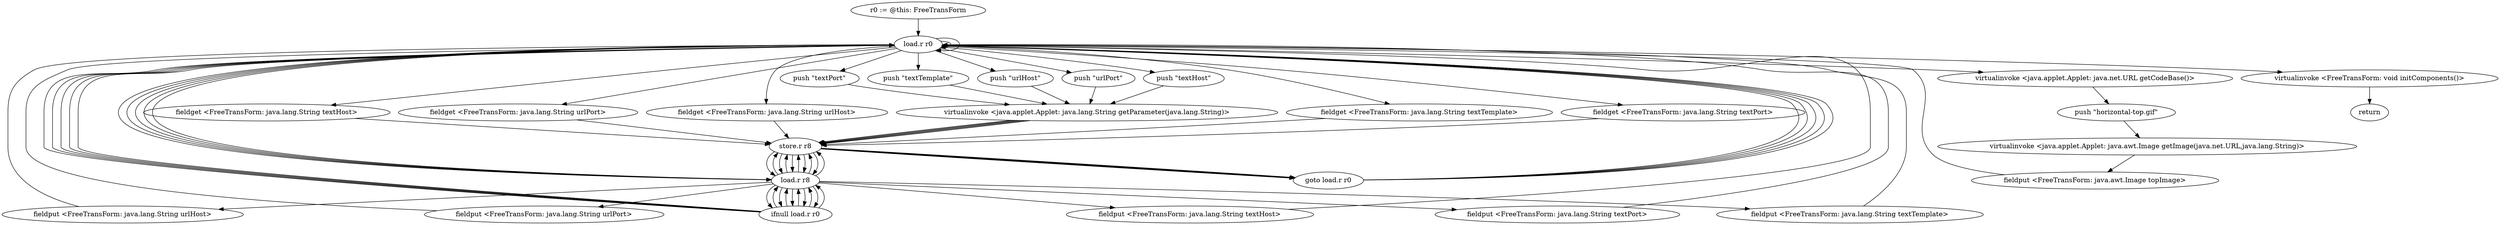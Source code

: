 digraph "" {
    "r0 := @this: FreeTransForm"
    "load.r r0"
    "r0 := @this: FreeTransForm"->"load.r r0";
    "push \"urlHost\""
    "load.r r0"->"push \"urlHost\"";
    "virtualinvoke <java.applet.Applet: java.lang.String getParameter(java.lang.String)>"
    "push \"urlHost\""->"virtualinvoke <java.applet.Applet: java.lang.String getParameter(java.lang.String)>";
    "store.r r8"
    "virtualinvoke <java.applet.Applet: java.lang.String getParameter(java.lang.String)>"->"store.r r8";
    "load.r r8"
    "store.r r8"->"load.r r8";
    "ifnull load.r r0"
    "load.r r8"->"ifnull load.r r0";
    "ifnull load.r r0"->"load.r r8";
    "load.r r8"->"store.r r8";
    "goto load.r r0"
    "store.r r8"->"goto load.r r0";
    "goto load.r r0"->"load.r r0";
    "load.r r0"->"load.r r8";
    "fieldput <FreeTransForm: java.lang.String urlHost>"
    "load.r r8"->"fieldput <FreeTransForm: java.lang.String urlHost>";
    "fieldput <FreeTransForm: java.lang.String urlHost>"->"load.r r0";
    "push \"urlPort\""
    "load.r r0"->"push \"urlPort\"";
    "push \"urlPort\""->"virtualinvoke <java.applet.Applet: java.lang.String getParameter(java.lang.String)>";
    "virtualinvoke <java.applet.Applet: java.lang.String getParameter(java.lang.String)>"->"store.r r8";
    "store.r r8"->"load.r r8";
    "load.r r8"->"ifnull load.r r0";
    "ifnull load.r r0"->"load.r r8";
    "load.r r8"->"store.r r8";
    "store.r r8"->"goto load.r r0";
    "goto load.r r0"->"load.r r0";
    "load.r r0"->"load.r r8";
    "fieldput <FreeTransForm: java.lang.String urlPort>"
    "load.r r8"->"fieldput <FreeTransForm: java.lang.String urlPort>";
    "fieldput <FreeTransForm: java.lang.String urlPort>"->"load.r r0";
    "push \"textHost\""
    "load.r r0"->"push \"textHost\"";
    "push \"textHost\""->"virtualinvoke <java.applet.Applet: java.lang.String getParameter(java.lang.String)>";
    "virtualinvoke <java.applet.Applet: java.lang.String getParameter(java.lang.String)>"->"store.r r8";
    "store.r r8"->"load.r r8";
    "load.r r8"->"ifnull load.r r0";
    "ifnull load.r r0"->"load.r r8";
    "load.r r8"->"store.r r8";
    "store.r r8"->"goto load.r r0";
    "goto load.r r0"->"load.r r0";
    "load.r r0"->"load.r r8";
    "fieldput <FreeTransForm: java.lang.String textHost>"
    "load.r r8"->"fieldput <FreeTransForm: java.lang.String textHost>";
    "fieldput <FreeTransForm: java.lang.String textHost>"->"load.r r0";
    "push \"textPort\""
    "load.r r0"->"push \"textPort\"";
    "push \"textPort\""->"virtualinvoke <java.applet.Applet: java.lang.String getParameter(java.lang.String)>";
    "virtualinvoke <java.applet.Applet: java.lang.String getParameter(java.lang.String)>"->"store.r r8";
    "store.r r8"->"load.r r8";
    "load.r r8"->"ifnull load.r r0";
    "ifnull load.r r0"->"load.r r8";
    "load.r r8"->"store.r r8";
    "store.r r8"->"goto load.r r0";
    "goto load.r r0"->"load.r r0";
    "load.r r0"->"load.r r8";
    "fieldput <FreeTransForm: java.lang.String textPort>"
    "load.r r8"->"fieldput <FreeTransForm: java.lang.String textPort>";
    "fieldput <FreeTransForm: java.lang.String textPort>"->"load.r r0";
    "push \"textTemplate\""
    "load.r r0"->"push \"textTemplate\"";
    "push \"textTemplate\""->"virtualinvoke <java.applet.Applet: java.lang.String getParameter(java.lang.String)>";
    "virtualinvoke <java.applet.Applet: java.lang.String getParameter(java.lang.String)>"->"store.r r8";
    "store.r r8"->"load.r r8";
    "load.r r8"->"ifnull load.r r0";
    "ifnull load.r r0"->"load.r r8";
    "load.r r8"->"store.r r8";
    "store.r r8"->"goto load.r r0";
    "goto load.r r0"->"load.r r0";
    "load.r r0"->"load.r r8";
    "fieldput <FreeTransForm: java.lang.String textTemplate>"
    "load.r r8"->"fieldput <FreeTransForm: java.lang.String textTemplate>";
    "fieldput <FreeTransForm: java.lang.String textTemplate>"->"load.r r0";
    "load.r r0"->"load.r r0";
    "load.r r0"->"load.r r0";
    "virtualinvoke <java.applet.Applet: java.net.URL getCodeBase()>"
    "load.r r0"->"virtualinvoke <java.applet.Applet: java.net.URL getCodeBase()>";
    "push \"horizontal-top.gif\""
    "virtualinvoke <java.applet.Applet: java.net.URL getCodeBase()>"->"push \"horizontal-top.gif\"";
    "virtualinvoke <java.applet.Applet: java.awt.Image getImage(java.net.URL,java.lang.String)>"
    "push \"horizontal-top.gif\""->"virtualinvoke <java.applet.Applet: java.awt.Image getImage(java.net.URL,java.lang.String)>";
    "fieldput <FreeTransForm: java.awt.Image topImage>"
    "virtualinvoke <java.applet.Applet: java.awt.Image getImage(java.net.URL,java.lang.String)>"->"fieldput <FreeTransForm: java.awt.Image topImage>";
    "fieldput <FreeTransForm: java.awt.Image topImage>"->"load.r r0";
    "virtualinvoke <FreeTransForm: void initComponents()>"
    "load.r r0"->"virtualinvoke <FreeTransForm: void initComponents()>";
    "return"
    "virtualinvoke <FreeTransForm: void initComponents()>"->"return";
    "ifnull load.r r0"->"load.r r0";
    "fieldget <FreeTransForm: java.lang.String textTemplate>"
    "load.r r0"->"fieldget <FreeTransForm: java.lang.String textTemplate>";
    "fieldget <FreeTransForm: java.lang.String textTemplate>"->"store.r r8";
    "ifnull load.r r0"->"load.r r0";
    "fieldget <FreeTransForm: java.lang.String textPort>"
    "load.r r0"->"fieldget <FreeTransForm: java.lang.String textPort>";
    "fieldget <FreeTransForm: java.lang.String textPort>"->"store.r r8";
    "ifnull load.r r0"->"load.r r0";
    "fieldget <FreeTransForm: java.lang.String textHost>"
    "load.r r0"->"fieldget <FreeTransForm: java.lang.String textHost>";
    "fieldget <FreeTransForm: java.lang.String textHost>"->"store.r r8";
    "ifnull load.r r0"->"load.r r0";
    "fieldget <FreeTransForm: java.lang.String urlPort>"
    "load.r r0"->"fieldget <FreeTransForm: java.lang.String urlPort>";
    "fieldget <FreeTransForm: java.lang.String urlPort>"->"store.r r8";
    "ifnull load.r r0"->"load.r r0";
    "fieldget <FreeTransForm: java.lang.String urlHost>"
    "load.r r0"->"fieldget <FreeTransForm: java.lang.String urlHost>";
    "fieldget <FreeTransForm: java.lang.String urlHost>"->"store.r r8";
}

